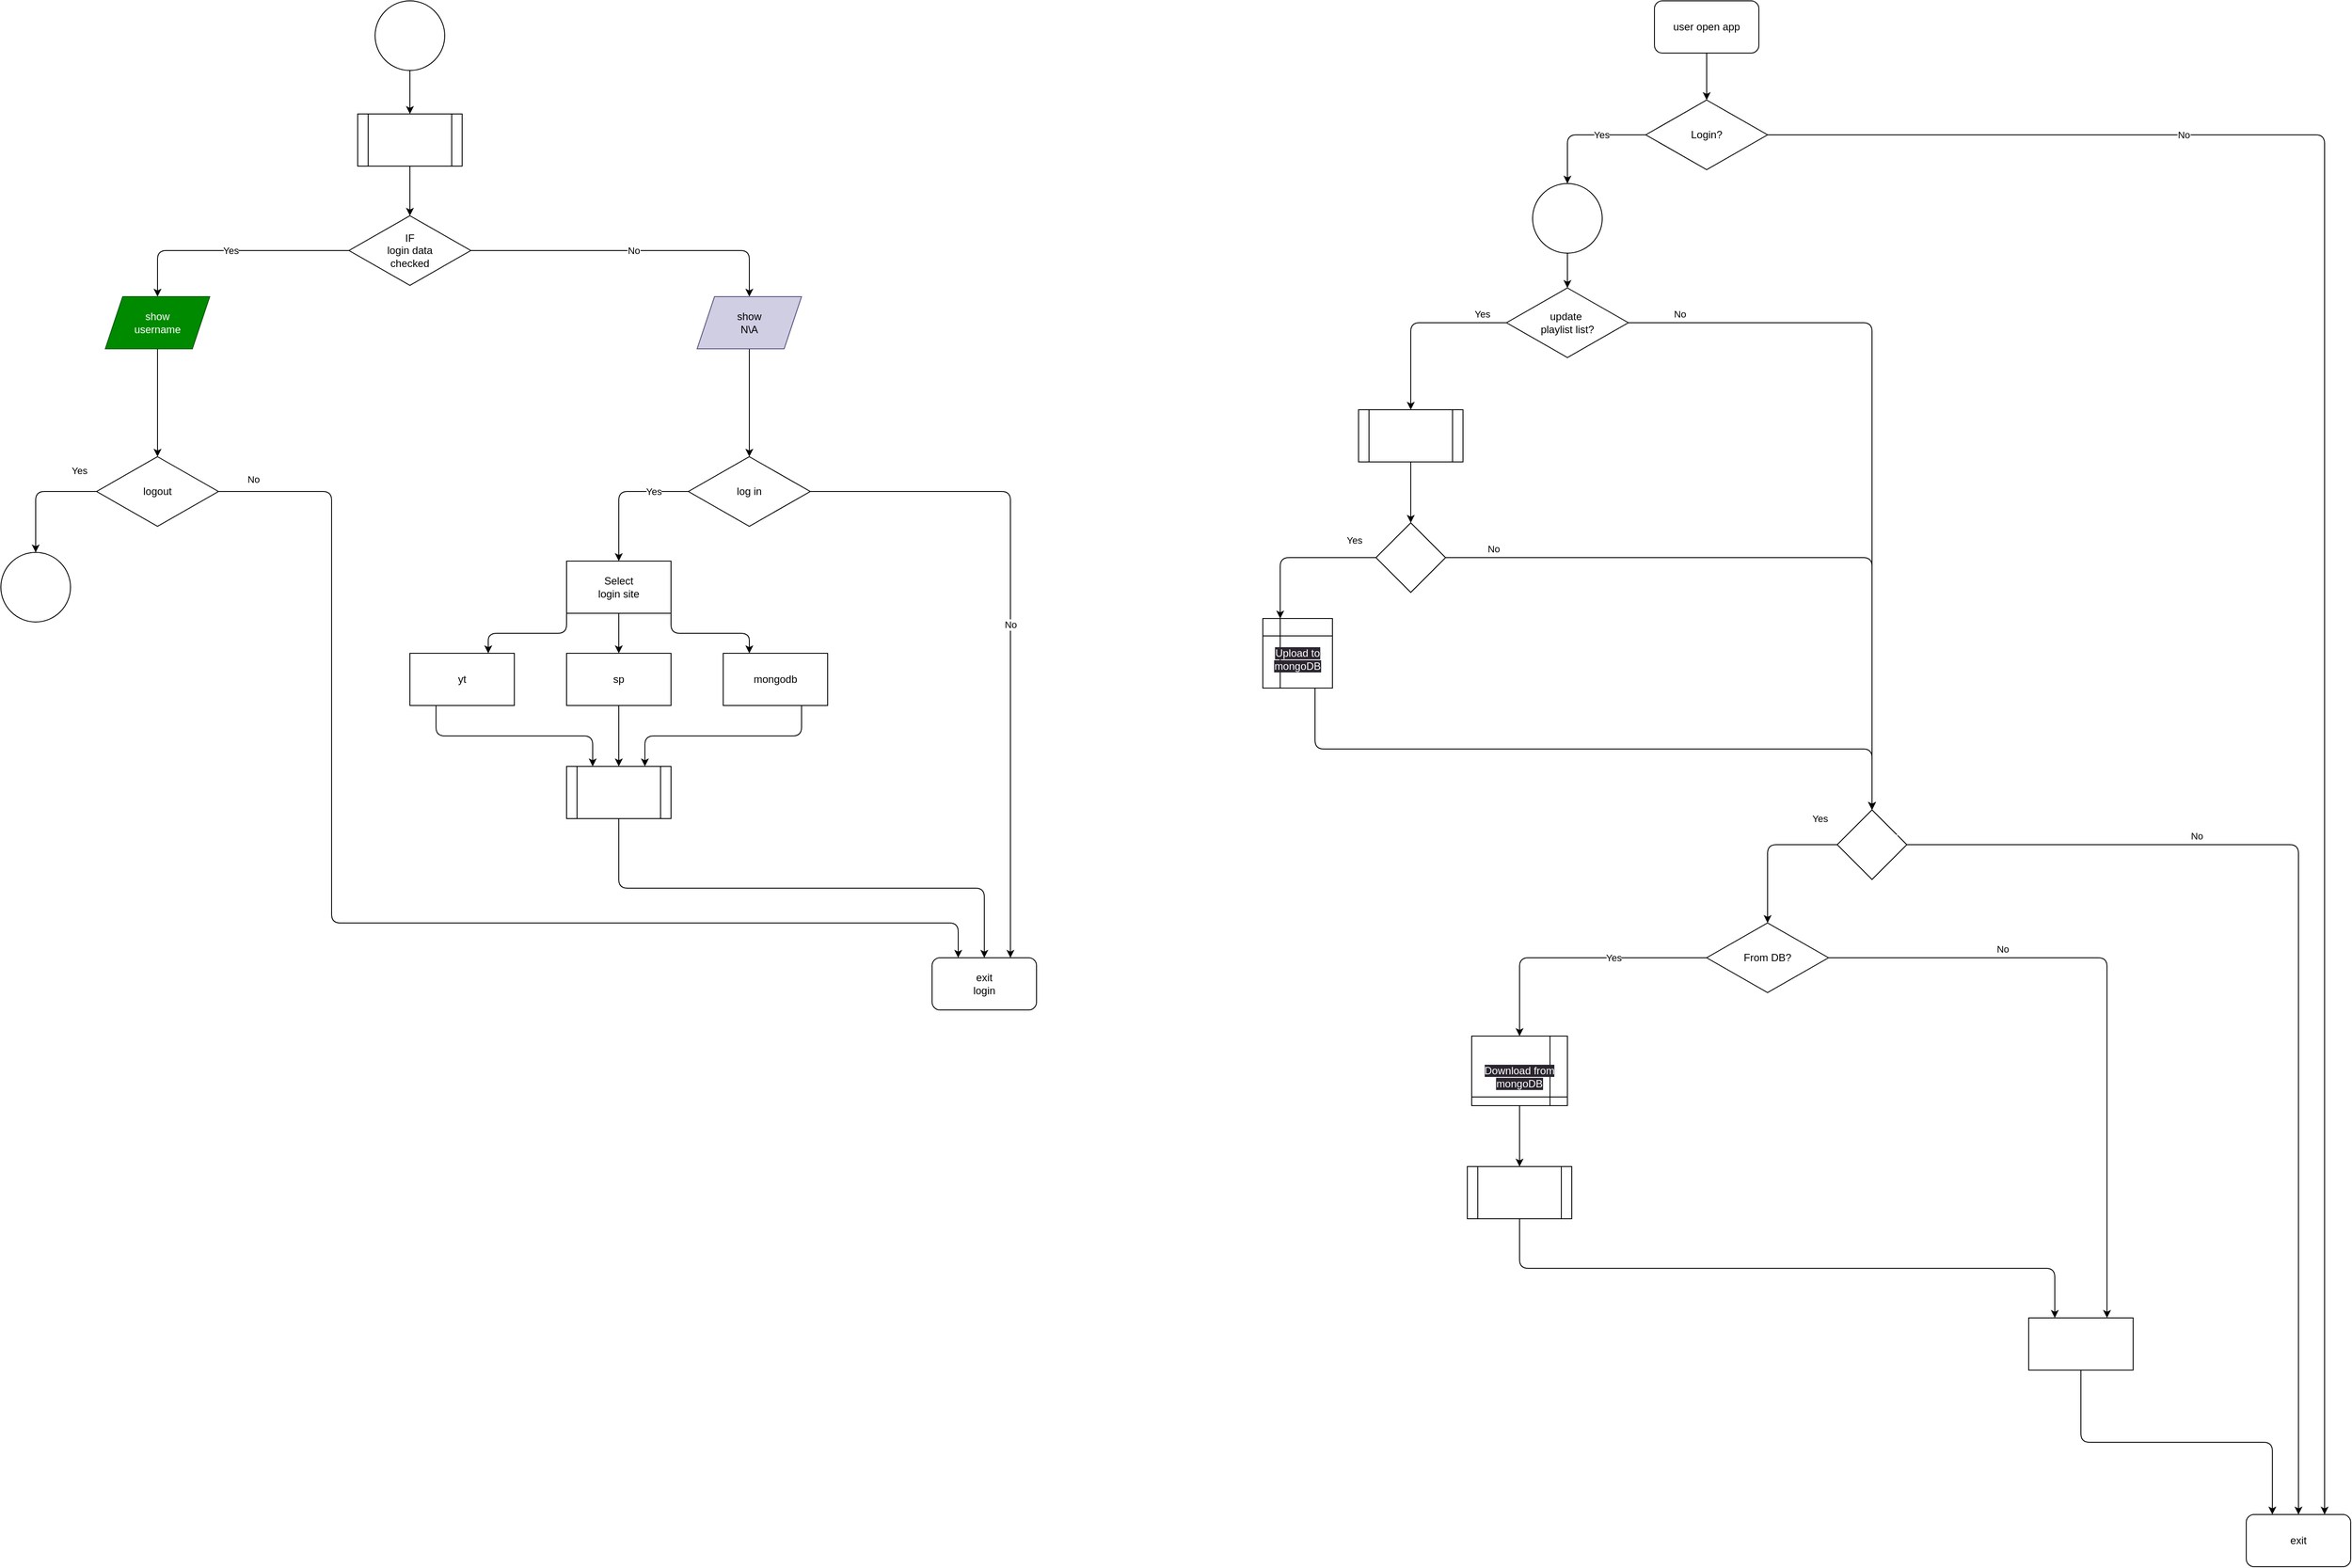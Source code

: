 <mxfile>
    <diagram id="c9acdgo0N3tNevGowkev" name="Page-1">
        <mxGraphModel dx="3319" dy="1799" grid="1" gridSize="10" guides="1" tooltips="1" connect="1" arrows="1" fold="1" page="1" pageScale="1" pageWidth="850" pageHeight="1100" math="0" shadow="0">
            <root>
                <mxCell id="0"/>
                <mxCell id="1" parent="0"/>
                <mxCell id="4" style="edgeStyle=orthogonalEdgeStyle;html=1;exitX=0;exitY=1;exitDx=0;exitDy=0;entryX=0.75;entryY=0;entryDx=0;entryDy=0;" edge="1" parent="1" source="2" target="3">
                    <mxGeometry relative="1" as="geometry"/>
                </mxCell>
                <mxCell id="7" style="edgeStyle=none;html=1;exitX=0.5;exitY=1;exitDx=0;exitDy=0;" edge="1" parent="1" source="2" target="5">
                    <mxGeometry relative="1" as="geometry"/>
                </mxCell>
                <mxCell id="9" style="edgeStyle=orthogonalEdgeStyle;html=1;entryX=0.25;entryY=0;entryDx=0;entryDy=0;exitX=1;exitY=1;exitDx=0;exitDy=0;" edge="1" parent="1" source="2" target="6">
                    <mxGeometry relative="1" as="geometry">
                        <mxPoint x="-400" y="-60" as="sourcePoint"/>
                    </mxGeometry>
                </mxCell>
                <mxCell id="2" value="Select&lt;br&gt;login site" style="whiteSpace=wrap;html=1;" vertex="1" parent="1">
                    <mxGeometry x="-610" y="-116" width="120" height="60" as="geometry"/>
                </mxCell>
                <mxCell id="76" style="edgeStyle=orthogonalEdgeStyle;html=1;exitX=0.25;exitY=1;exitDx=0;exitDy=0;entryX=0.25;entryY=0;entryDx=0;entryDy=0;fontColor=#FFFFFF;" edge="1" parent="1" source="3" target="68">
                    <mxGeometry relative="1" as="geometry"/>
                </mxCell>
                <mxCell id="3" value="yt" style="whiteSpace=wrap;html=1;" vertex="1" parent="1">
                    <mxGeometry x="-790" y="-10" width="120" height="60" as="geometry"/>
                </mxCell>
                <mxCell id="75" style="edgeStyle=orthogonalEdgeStyle;html=1;exitX=0.5;exitY=1;exitDx=0;exitDy=0;entryX=0.5;entryY=0;entryDx=0;entryDy=0;fontColor=#FFFFFF;" edge="1" parent="1" source="5" target="68">
                    <mxGeometry relative="1" as="geometry"/>
                </mxCell>
                <mxCell id="5" value="sp" style="whiteSpace=wrap;html=1;" vertex="1" parent="1">
                    <mxGeometry x="-610" y="-10" width="120" height="60" as="geometry"/>
                </mxCell>
                <mxCell id="6" value="mongodb" style="whiteSpace=wrap;html=1;" vertex="1" parent="1">
                    <mxGeometry x="-430" y="-10" width="120" height="60" as="geometry"/>
                </mxCell>
                <mxCell id="20" value="No" style="edgeStyle=orthogonalEdgeStyle;html=1;entryX=0.5;entryY=0;entryDx=0;entryDy=0;" edge="1" parent="1" source="17" target="23">
                    <mxGeometry relative="1" as="geometry">
                        <mxPoint x="-510" y="-473" as="targetPoint"/>
                    </mxGeometry>
                </mxCell>
                <mxCell id="22" value="Yes" style="edgeStyle=orthogonalEdgeStyle;html=1;entryX=0.5;entryY=0;entryDx=0;entryDy=0;" edge="1" parent="1" source="17" target="24">
                    <mxGeometry relative="1" as="geometry">
                        <mxPoint x="-950" y="-473" as="targetPoint"/>
                    </mxGeometry>
                </mxCell>
                <mxCell id="17" value="IF&lt;br&gt;login data&lt;br&gt;checked" style="rhombus;whiteSpace=wrap;html=1;" vertex="1" parent="1">
                    <mxGeometry x="-860" y="-513" width="140" height="80" as="geometry"/>
                </mxCell>
                <mxCell id="30" style="edgeStyle=none;html=1;exitX=0.5;exitY=1;exitDx=0;exitDy=0;entryX=0.5;entryY=0;entryDx=0;entryDy=0;" edge="1" parent="1" source="23" target="29">
                    <mxGeometry relative="1" as="geometry"/>
                </mxCell>
                <mxCell id="23" value="&lt;font color=&quot;#000000&quot;&gt;show&lt;br&gt;N\A&lt;/font&gt;" style="shape=parallelogram;perimeter=parallelogramPerimeter;whiteSpace=wrap;html=1;fixedSize=1;fillColor=#d0cee2;strokeColor=#56517e;" vertex="1" parent="1">
                    <mxGeometry x="-460" y="-420" width="120" height="60" as="geometry"/>
                </mxCell>
                <mxCell id="25" style="edgeStyle=none;html=1;exitX=0.5;exitY=1;exitDx=0;exitDy=0;entryX=0.5;entryY=0;entryDx=0;entryDy=0;" edge="1" parent="1" source="24" target="27">
                    <mxGeometry relative="1" as="geometry">
                        <mxPoint x="-1090" y="-323" as="targetPoint"/>
                    </mxGeometry>
                </mxCell>
                <mxCell id="24" value="show&lt;br&gt;username" style="shape=parallelogram;perimeter=parallelogramPerimeter;whiteSpace=wrap;html=1;fixedSize=1;fillColor=#008a00;fontColor=#ffffff;strokeColor=#005700;" vertex="1" parent="1">
                    <mxGeometry x="-1140" y="-420" width="120" height="60" as="geometry"/>
                </mxCell>
                <mxCell id="27" value="logout" style="rhombus;whiteSpace=wrap;html=1;" vertex="1" parent="1">
                    <mxGeometry x="-1150" y="-236" width="140" height="80" as="geometry"/>
                </mxCell>
                <mxCell id="29" value="log in" style="rhombus;whiteSpace=wrap;html=1;" vertex="1" parent="1">
                    <mxGeometry x="-470" y="-236" width="140" height="80" as="geometry"/>
                </mxCell>
                <mxCell id="32" value="Yes" style="edgeStyle=orthogonalEdgeStyle;html=1;exitX=0;exitY=0.5;exitDx=0;exitDy=0;entryX=0.5;entryY=0;entryDx=0;entryDy=0;" edge="1" parent="1" source="29" target="2">
                    <mxGeometry x="-0.5" relative="1" as="geometry">
                        <mxPoint x="-490" y="-250.48" as="sourcePoint"/>
                        <mxPoint x="-550" y="-130" as="targetPoint"/>
                        <mxPoint as="offset"/>
                    </mxGeometry>
                </mxCell>
                <mxCell id="34" value="No" style="edgeStyle=orthogonalEdgeStyle;html=1;exitX=1;exitY=0.5;exitDx=0;exitDy=0;entryX=0.75;entryY=0;entryDx=0;entryDy=0;" edge="1" parent="1" source="29" target="36">
                    <mxGeometry relative="1" as="geometry">
                        <mxPoint x="-320.0" y="-196.48" as="sourcePoint"/>
                        <mxPoint x="-200" y="-196" as="targetPoint"/>
                    </mxGeometry>
                </mxCell>
                <mxCell id="36" value="exit&lt;br&gt;login" style="rounded=1;whiteSpace=wrap;html=1;" vertex="1" parent="1">
                    <mxGeometry x="-190" y="340" width="120" height="60" as="geometry"/>
                </mxCell>
                <mxCell id="60" style="edgeStyle=orthogonalEdgeStyle;html=1;exitX=0.5;exitY=1;exitDx=0;exitDy=0;entryX=0.5;entryY=0;entryDx=0;entryDy=0;fontColor=#FFFFFF;" edge="1" parent="1" source="37" target="54">
                    <mxGeometry relative="1" as="geometry"/>
                </mxCell>
                <mxCell id="37" value="user open app" style="rounded=1;whiteSpace=wrap;html=1;" vertex="1" parent="1">
                    <mxGeometry x="640" y="-760" width="120" height="60" as="geometry"/>
                </mxCell>
                <mxCell id="50" style="edgeStyle=orthogonalEdgeStyle;html=1;exitX=0.5;exitY=1;exitDx=0;exitDy=0;entryX=0.5;entryY=0;entryDx=0;entryDy=0;fontColor=#FFFFFF;" edge="1" parent="1" source="38" target="49">
                    <mxGeometry relative="1" as="geometry"/>
                </mxCell>
                <mxCell id="38" value="&lt;font color=&quot;#ffffff&quot;&gt;Login In&lt;/font&gt;" style="ellipse;whiteSpace=wrap;html=1;aspect=fixed;fontColor=#000000;" vertex="1" parent="1">
                    <mxGeometry x="-830" y="-760" width="80" height="80" as="geometry"/>
                </mxCell>
                <mxCell id="105" style="edgeStyle=orthogonalEdgeStyle;html=1;exitX=0.5;exitY=1;exitDx=0;exitDy=0;entryX=0.5;entryY=0;entryDx=0;entryDy=0;fontColor=#FFFFFF;" edge="1" parent="1" source="46" target="58">
                    <mxGeometry relative="1" as="geometry"/>
                </mxCell>
                <mxCell id="46" value="&lt;font color=&quot;#ffffff&quot;&gt;Login&lt;/font&gt;" style="ellipse;whiteSpace=wrap;html=1;aspect=fixed;fontColor=#000000;" vertex="1" parent="1">
                    <mxGeometry x="500" y="-550" width="80" height="80" as="geometry"/>
                </mxCell>
                <mxCell id="51" style="edgeStyle=orthogonalEdgeStyle;html=1;exitX=0.5;exitY=1;exitDx=0;exitDy=0;entryX=0.5;entryY=0;entryDx=0;entryDy=0;fontColor=#FFFFFF;" edge="1" parent="1" source="49" target="17">
                    <mxGeometry relative="1" as="geometry"/>
                </mxCell>
                <mxCell id="49" value="auto login&lt;br&gt;check" style="shape=process;whiteSpace=wrap;html=1;backgroundOutline=1;fontColor=#FFFFFF;" vertex="1" parent="1">
                    <mxGeometry x="-850" y="-630" width="120" height="60" as="geometry"/>
                </mxCell>
                <mxCell id="52" value="No" style="edgeStyle=orthogonalEdgeStyle;html=1;exitX=1;exitY=0.5;exitDx=0;exitDy=0;entryX=0.75;entryY=0;entryDx=0;entryDy=0;" edge="1" parent="1" source="54" target="59">
                    <mxGeometry x="-0.571" relative="1" as="geometry">
                        <mxPoint x="1400" y="960" as="targetPoint"/>
                        <Array as="points">
                            <mxPoint x="1410" y="-606"/>
                        </Array>
                        <mxPoint as="offset"/>
                    </mxGeometry>
                </mxCell>
                <mxCell id="53" value="Yes" style="edgeStyle=orthogonalEdgeStyle;html=1;entryX=0.5;entryY=0;entryDx=0;entryDy=0;" edge="1" parent="1" source="54" target="46">
                    <mxGeometry x="-0.299" relative="1" as="geometry">
                        <mxPoint x="540" y="-560" as="targetPoint"/>
                        <mxPoint as="offset"/>
                    </mxGeometry>
                </mxCell>
                <mxCell id="54" value="Login?" style="rhombus;whiteSpace=wrap;html=1;" vertex="1" parent="1">
                    <mxGeometry x="630" y="-646" width="140" height="80" as="geometry"/>
                </mxCell>
                <mxCell id="56" value="No" style="edgeStyle=orthogonalEdgeStyle;html=1;" edge="1" source="58" parent="1" target="88">
                    <mxGeometry x="-0.86" y="10" relative="1" as="geometry">
                        <mxPoint x="900" y="110" as="targetPoint"/>
                        <mxPoint as="offset"/>
                    </mxGeometry>
                </mxCell>
                <mxCell id="58" value="update&amp;nbsp;&lt;br&gt;playlist list?" style="rhombus;whiteSpace=wrap;html=1;" vertex="1" parent="1">
                    <mxGeometry x="470" y="-430" width="140" height="80" as="geometry"/>
                </mxCell>
                <mxCell id="59" value="exit" style="rounded=1;whiteSpace=wrap;html=1;" vertex="1" parent="1">
                    <mxGeometry x="1320" y="980" width="120" height="60" as="geometry"/>
                </mxCell>
                <mxCell id="94" style="edgeStyle=orthogonalEdgeStyle;html=1;exitX=0.5;exitY=1;exitDx=0;exitDy=0;fontColor=#FFFFFF;entryX=0.5;entryY=0;entryDx=0;entryDy=0;" edge="1" parent="1" source="61" target="95">
                    <mxGeometry relative="1" as="geometry">
                        <mxPoint x="330" y="-90" as="targetPoint"/>
                    </mxGeometry>
                </mxCell>
                <mxCell id="61" value="create playlist&lt;br&gt;jsons" style="shape=process;whiteSpace=wrap;html=1;backgroundOutline=1;fontColor=#FFFFFF;" vertex="1" parent="1">
                    <mxGeometry x="300" y="-290" width="120" height="60" as="geometry"/>
                </mxCell>
                <mxCell id="114" style="edgeStyle=orthogonalEdgeStyle;html=1;exitX=0.5;exitY=1;exitDx=0;exitDy=0;entryX=0.5;entryY=0;entryDx=0;entryDy=0;fontColor=#FFFFFF;" edge="1" parent="1" source="68" target="36">
                    <mxGeometry relative="1" as="geometry"/>
                </mxCell>
                <mxCell id="68" value="login&lt;br&gt;oath2" style="shape=process;whiteSpace=wrap;html=1;backgroundOutline=1;fontColor=#FFFFFF;" vertex="1" parent="1">
                    <mxGeometry x="-610" y="120" width="120" height="60" as="geometry"/>
                </mxCell>
                <mxCell id="69" value="&lt;font color=&quot;#ffffff&quot;&gt;Login&lt;/font&gt;" style="ellipse;whiteSpace=wrap;html=1;aspect=fixed;fontColor=#000000;" vertex="1" parent="1">
                    <mxGeometry x="-1260" y="-126" width="80" height="80" as="geometry"/>
                </mxCell>
                <mxCell id="70" value="Yes" style="edgeStyle=orthogonalEdgeStyle;html=1;entryX=0.5;entryY=0;entryDx=0;entryDy=0;exitX=0;exitY=0.5;exitDx=0;exitDy=0;" edge="1" parent="1" source="27" target="69">
                    <mxGeometry x="-0.714" y="-24" relative="1" as="geometry">
                        <mxPoint x="-1180.0" y="-170" as="sourcePoint"/>
                        <mxPoint x="-1310" y="-117" as="targetPoint"/>
                        <mxPoint as="offset"/>
                    </mxGeometry>
                </mxCell>
                <mxCell id="74" style="edgeStyle=orthogonalEdgeStyle;html=1;entryX=0.75;entryY=0;entryDx=0;entryDy=0;exitX=0.75;exitY=1;exitDx=0;exitDy=0;" edge="1" parent="1" source="6" target="68">
                    <mxGeometry relative="1" as="geometry">
                        <mxPoint x="-430" y="130" as="sourcePoint"/>
                        <mxPoint x="-340" y="176" as="targetPoint"/>
                    </mxGeometry>
                </mxCell>
                <mxCell id="78" value="No" style="edgeStyle=orthogonalEdgeStyle;html=1;exitX=1;exitY=0.5;exitDx=0;exitDy=0;entryX=0.25;entryY=0;entryDx=0;entryDy=0;" edge="1" parent="1" source="27" target="36">
                    <mxGeometry x="-0.942" y="14" relative="1" as="geometry">
                        <mxPoint x="-985" y="-189" as="sourcePoint"/>
                        <mxPoint x="-900" y="310" as="targetPoint"/>
                        <Array as="points">
                            <mxPoint x="-880" y="-196"/>
                            <mxPoint x="-880" y="300"/>
                            <mxPoint x="-160" y="300"/>
                        </Array>
                        <mxPoint as="offset"/>
                    </mxGeometry>
                </mxCell>
                <mxCell id="83" value="Yes" style="edgeStyle=orthogonalEdgeStyle;html=1;entryX=0.5;entryY=0;entryDx=0;entryDy=0;exitX=0;exitY=0.5;exitDx=0;exitDy=0;" edge="1" parent="1" source="58" target="61">
                    <mxGeometry x="-0.727" y="-10" relative="1" as="geometry">
                        <mxPoint x="330" y="-334.06" as="targetPoint"/>
                        <mxPoint x="420.103" y="-390.001" as="sourcePoint"/>
                        <mxPoint as="offset"/>
                    </mxGeometry>
                </mxCell>
                <mxCell id="109" style="edgeStyle=orthogonalEdgeStyle;html=1;exitX=0.75;exitY=1;exitDx=0;exitDy=0;entryX=0.5;entryY=0;entryDx=0;entryDy=0;fontColor=#FFFFFF;" edge="1" parent="1" source="86" target="88">
                    <mxGeometry relative="1" as="geometry"/>
                </mxCell>
                <mxCell id="86" value="&lt;br&gt;&lt;span style=&quot;color: rgb(255, 255, 255); font-family: Helvetica; font-size: 12px; font-style: normal; font-variant-ligatures: normal; font-variant-caps: normal; font-weight: 400; letter-spacing: normal; orphans: 2; text-align: center; text-indent: 0px; text-transform: none; widows: 2; word-spacing: 0px; -webkit-text-stroke-width: 0px; background-color: rgb(42, 37, 47); text-decoration-thickness: initial; text-decoration-style: initial; text-decoration-color: initial; float: none; display: inline !important;&quot;&gt;Upload to mongoDB&lt;/span&gt;&lt;br&gt;" style="shape=internalStorage;whiteSpace=wrap;html=1;backgroundOutline=1;fontColor=#FFFFFF;" vertex="1" parent="1">
                    <mxGeometry x="190" y="-50" width="80" height="80" as="geometry"/>
                </mxCell>
                <mxCell id="100" style="edgeStyle=orthogonalEdgeStyle;html=1;exitX=0.5;exitY=1;exitDx=0;exitDy=0;entryX=0.5;entryY=0;entryDx=0;entryDy=0;fontColor=#FFFFFF;" edge="1" parent="1" source="87" target="99">
                    <mxGeometry relative="1" as="geometry"/>
                </mxCell>
                <mxCell id="87" value="&lt;br&gt;&lt;span style=&quot;color: rgb(255, 255, 255); font-family: Helvetica; font-size: 12px; font-style: normal; font-variant-ligatures: normal; font-variant-caps: normal; font-weight: 400; letter-spacing: normal; orphans: 2; text-align: center; text-indent: 0px; text-transform: none; widows: 2; word-spacing: 0px; -webkit-text-stroke-width: 0px; background-color: rgb(42, 37, 47); text-decoration-thickness: initial; text-decoration-style: initial; text-decoration-color: initial; float: none; display: inline !important;&quot;&gt;Download&amp;nbsp;from mongoDB&lt;/span&gt;&lt;br&gt;" style="shape=internalStorage;whiteSpace=wrap;html=1;backgroundOutline=1;fontColor=#FFFFFF;dx=90;dy=70;" vertex="1" parent="1">
                    <mxGeometry x="430" y="430" width="110" height="80" as="geometry"/>
                </mxCell>
                <mxCell id="88" value="Send to YT music?" style="rhombus;whiteSpace=wrap;html=1;fontColor=#FFFFFF;" vertex="1" parent="1">
                    <mxGeometry x="850" y="170" width="80" height="80" as="geometry"/>
                </mxCell>
                <mxCell id="89" value="Yes" style="edgeStyle=orthogonalEdgeStyle;html=1;exitX=0;exitY=0.5;exitDx=0;exitDy=0;entryX=0.5;entryY=0;entryDx=0;entryDy=0;" edge="1" parent="1" source="88" target="104">
                    <mxGeometry x="-0.765" y="-30" relative="1" as="geometry">
                        <mxPoint x="760" y="280" as="targetPoint"/>
                        <mxPoint x="1432.56" y="690" as="sourcePoint"/>
                        <mxPoint as="offset"/>
                    </mxGeometry>
                </mxCell>
                <mxCell id="90" value="No" style="edgeStyle=orthogonalEdgeStyle;html=1;exitX=1;exitY=0.5;exitDx=0;exitDy=0;entryX=0.5;entryY=0;entryDx=0;entryDy=0;" edge="1" parent="1" source="88" target="59">
                    <mxGeometry x="-0.455" y="10" relative="1" as="geometry">
                        <mxPoint x="1080" y="350" as="targetPoint"/>
                        <mxPoint x="1527.397" y="699.999" as="sourcePoint"/>
                        <mxPoint as="offset"/>
                    </mxGeometry>
                </mxCell>
                <mxCell id="95" value="Save&lt;br&gt;new list?" style="rhombus;whiteSpace=wrap;html=1;fontColor=#FFFFFF;" vertex="1" parent="1">
                    <mxGeometry x="320" y="-160" width="80" height="80" as="geometry"/>
                </mxCell>
                <mxCell id="98" value="Yes" style="edgeStyle=orthogonalEdgeStyle;html=1;entryX=0.25;entryY=0;entryDx=0;entryDy=0;exitX=0;exitY=0.5;exitDx=0;exitDy=0;" edge="1" parent="1" source="95" target="86">
                    <mxGeometry x="-0.714" y="-20" relative="1" as="geometry">
                        <mxPoint x="150" y="-60" as="targetPoint"/>
                        <mxPoint x="280.0" y="-160" as="sourcePoint"/>
                        <mxPoint as="offset"/>
                        <Array as="points">
                            <mxPoint x="210" y="-120"/>
                        </Array>
                    </mxGeometry>
                </mxCell>
                <mxCell id="111" style="edgeStyle=orthogonalEdgeStyle;html=1;exitX=0.5;exitY=1;exitDx=0;exitDy=0;entryX=0.25;entryY=0;entryDx=0;entryDy=0;fontColor=#FFFFFF;" edge="1" parent="1" source="99" target="110">
                    <mxGeometry relative="1" as="geometry"/>
                </mxCell>
                <mxCell id="99" value="Select playlist&lt;br&gt;and place to&lt;br&gt;tmp" style="shape=process;whiteSpace=wrap;html=1;backgroundOutline=1;fontColor=#FFFFFF;" vertex="1" parent="1">
                    <mxGeometry x="425" y="580" width="120" height="60" as="geometry"/>
                </mxCell>
                <mxCell id="104" value="From DB?" style="rhombus;whiteSpace=wrap;html=1;" vertex="1" parent="1">
                    <mxGeometry x="700" y="300" width="140" height="80" as="geometry"/>
                </mxCell>
                <mxCell id="106" value="Yes" style="edgeStyle=orthogonalEdgeStyle;html=1;entryX=0.5;entryY=0;entryDx=0;entryDy=0;exitX=0;exitY=0.5;exitDx=0;exitDy=0;" edge="1" parent="1" source="104" target="87">
                    <mxGeometry x="-0.299" relative="1" as="geometry">
                        <mxPoint x="540.0" y="50" as="targetPoint"/>
                        <mxPoint x="650.0" y="-30" as="sourcePoint"/>
                        <mxPoint as="offset"/>
                    </mxGeometry>
                </mxCell>
                <mxCell id="108" value="No" style="edgeStyle=orthogonalEdgeStyle;html=1;exitX=1;exitY=0.5;exitDx=0;exitDy=0;entryX=0.5;entryY=0;entryDx=0;entryDy=0;" edge="1" parent="1" source="95" target="88">
                    <mxGeometry x="-0.86" y="10" relative="1" as="geometry">
                        <mxPoint x="895" y="90" as="targetPoint"/>
                        <mxPoint x="540" y="-135" as="sourcePoint"/>
                        <mxPoint as="offset"/>
                    </mxGeometry>
                </mxCell>
                <mxCell id="113" style="edgeStyle=orthogonalEdgeStyle;html=1;exitX=0.5;exitY=1;exitDx=0;exitDy=0;entryX=0.25;entryY=0;entryDx=0;entryDy=0;fontColor=#FFFFFF;" edge="1" parent="1" source="110" target="59">
                    <mxGeometry relative="1" as="geometry"/>
                </mxCell>
                <mxCell id="110" value="Send to YT&lt;br&gt;from tmp" style="rounded=0;whiteSpace=wrap;html=1;fontColor=#FFFFFF;" vertex="1" parent="1">
                    <mxGeometry x="1070" y="754" width="120" height="60" as="geometry"/>
                </mxCell>
                <mxCell id="112" value="No" style="edgeStyle=orthogonalEdgeStyle;html=1;exitX=1;exitY=0.5;exitDx=0;exitDy=0;entryX=0.75;entryY=0;entryDx=0;entryDy=0;" edge="1" parent="1" source="104" target="110">
                    <mxGeometry x="-0.455" y="10" relative="1" as="geometry">
                        <mxPoint x="1040" y="720" as="targetPoint"/>
                        <mxPoint x="890" y="517" as="sourcePoint"/>
                        <mxPoint as="offset"/>
                    </mxGeometry>
                </mxCell>
            </root>
        </mxGraphModel>
    </diagram>
</mxfile>